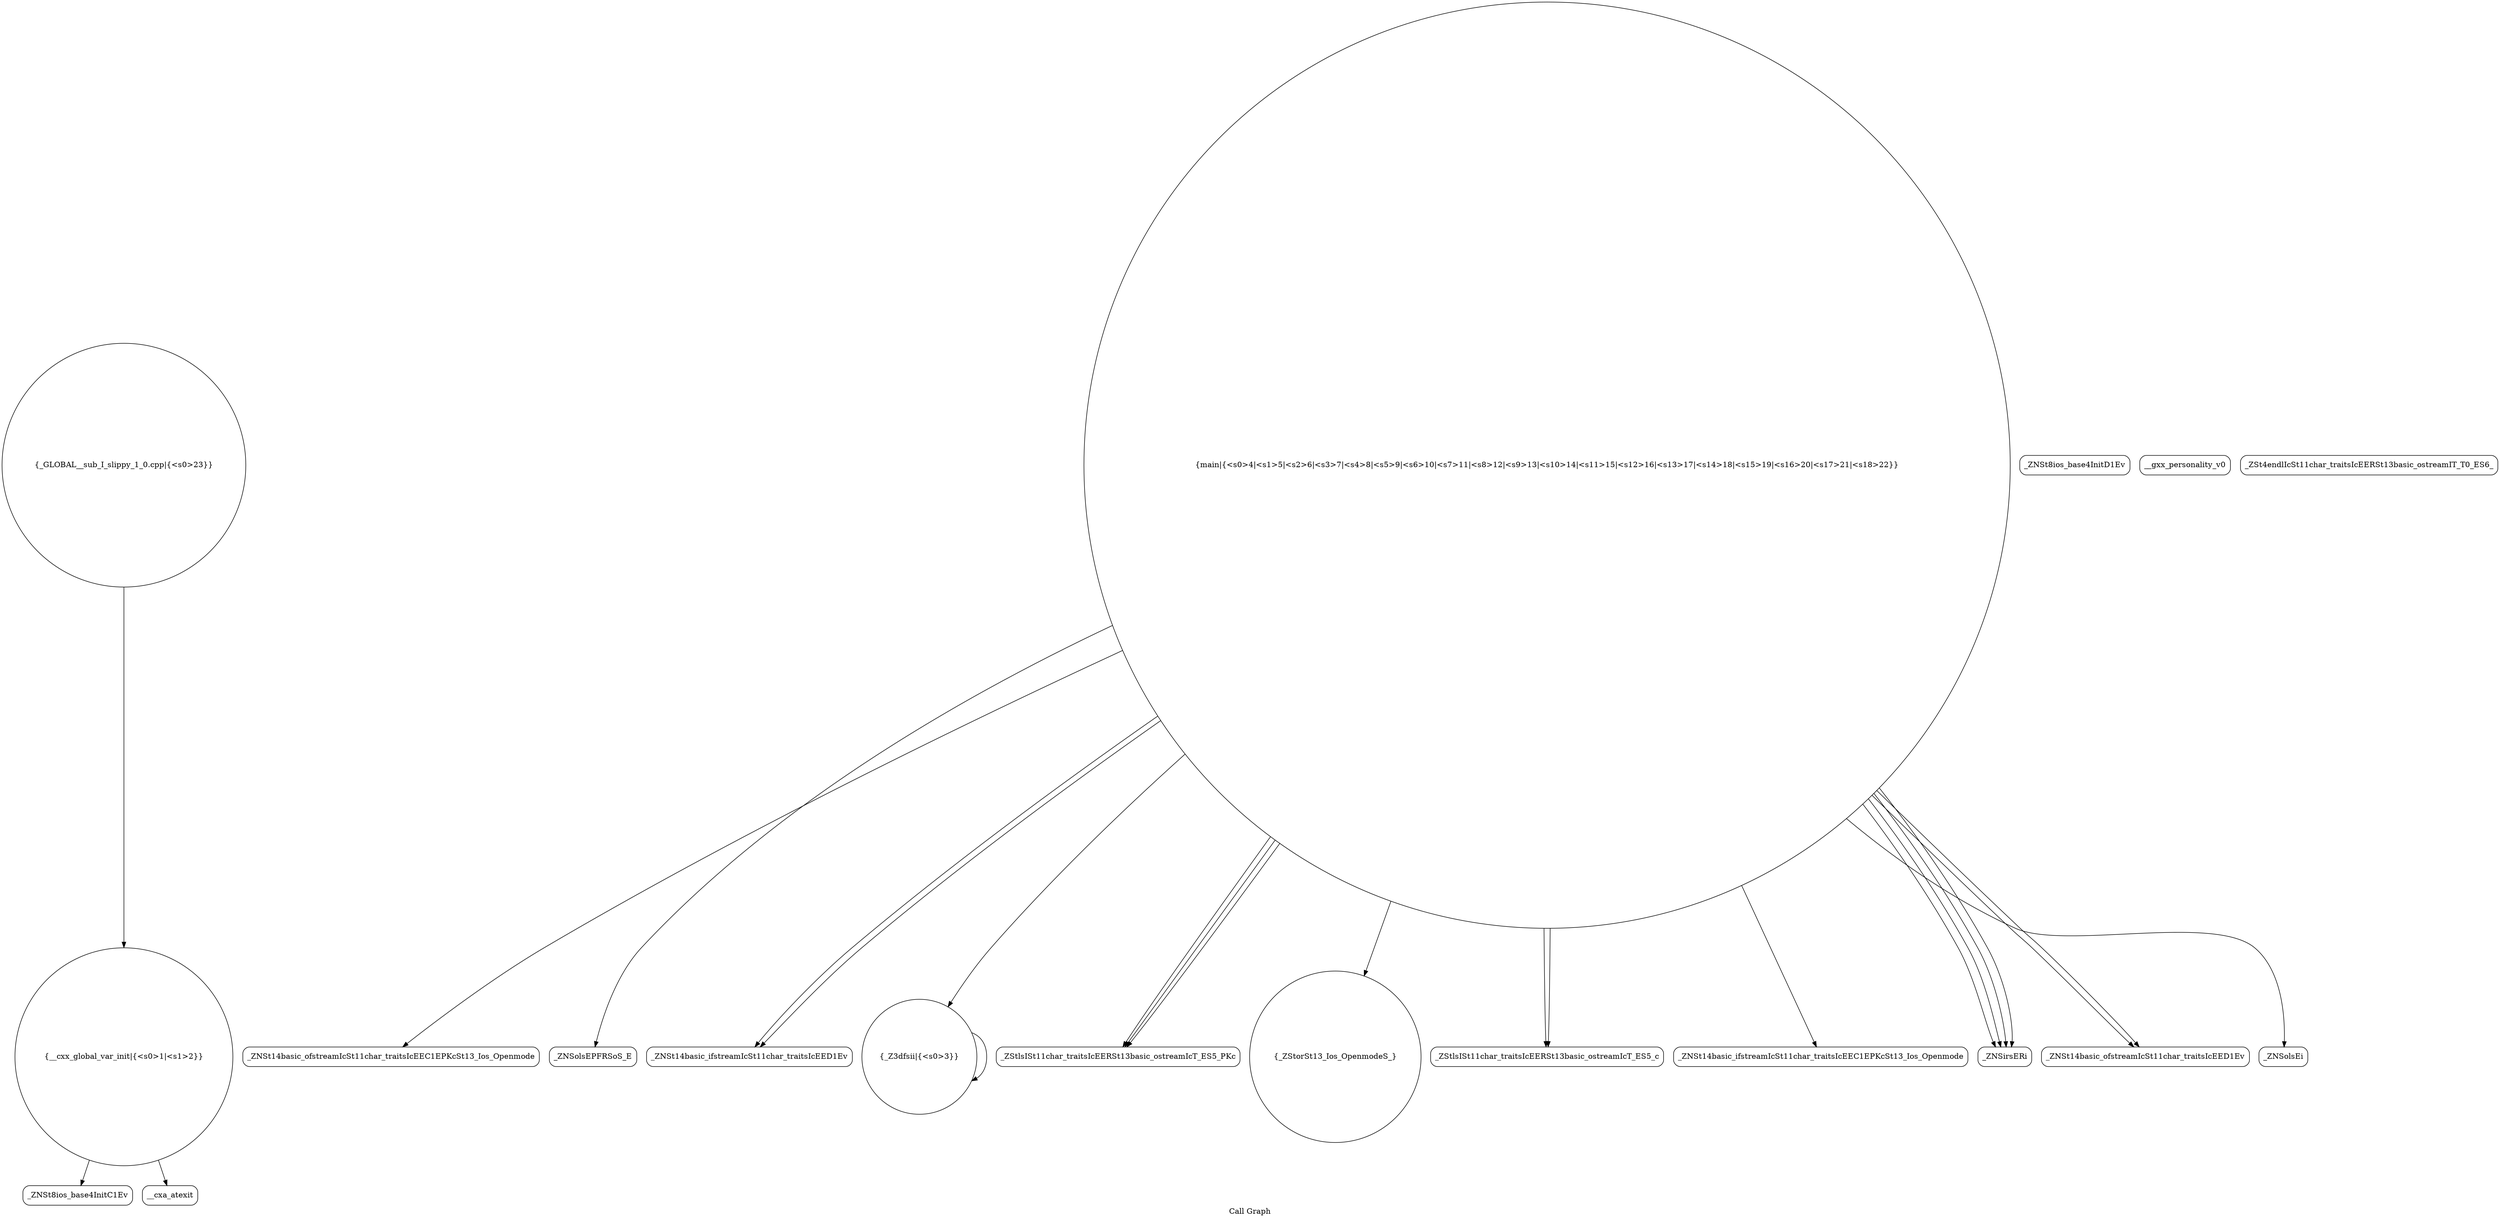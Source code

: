 digraph "Call Graph" {
	label="Call Graph";

	Node0x55e8f9b2ced0 [shape=record,shape=circle,label="{__cxx_global_var_init|{<s0>1|<s1>2}}"];
	Node0x55e8f9b2ced0:s0 -> Node0x55e8f9b2d360[color=black];
	Node0x55e8f9b2ced0:s1 -> Node0x55e8f9b2d460[color=black];
	Node0x55e8f9b2d660 [shape=record,shape=Mrecord,label="{_ZNSt14basic_ofstreamIcSt11char_traitsIcEEC1EPKcSt13_Ios_Openmode}"];
	Node0x55e8f9b2d9e0 [shape=record,shape=Mrecord,label="{_ZNSolsEPFRSoS_E}"];
	Node0x55e8f9b2d3e0 [shape=record,shape=Mrecord,label="{_ZNSt8ios_base4InitD1Ev}"];
	Node0x55e8f9b2d760 [shape=record,shape=Mrecord,label="{__gxx_personality_v0}"];
	Node0x55e8f9b2dae0 [shape=record,shape=Mrecord,label="{_ZNSt14basic_ifstreamIcSt11char_traitsIcEED1Ev}"];
	Node0x55e8f9b2d4e0 [shape=record,shape=circle,label="{_Z3dfsii|{<s0>3}}"];
	Node0x55e8f9b2d4e0:s0 -> Node0x55e8f9b2d4e0[color=black];
	Node0x55e8f9b2d860 [shape=record,shape=Mrecord,label="{_ZStlsISt11char_traitsIcEERSt13basic_ostreamIcT_ES5_PKc}"];
	Node0x55e8f9b2dbe0 [shape=record,shape=circle,label="{_GLOBAL__sub_I_slippy_1_0.cpp|{<s0>23}}"];
	Node0x55e8f9b2dbe0:s0 -> Node0x55e8f9b2ced0[color=black];
	Node0x55e8f9b2d5e0 [shape=record,shape=circle,label="{_ZStorSt13_Ios_OpenmodeS_}"];
	Node0x55e8f9b2d960 [shape=record,shape=Mrecord,label="{_ZStlsISt11char_traitsIcEERSt13basic_ostreamIcT_ES5_c}"];
	Node0x55e8f9b2d360 [shape=record,shape=Mrecord,label="{_ZNSt8ios_base4InitC1Ev}"];
	Node0x55e8f9b2d6e0 [shape=record,shape=Mrecord,label="{_ZNSt14basic_ifstreamIcSt11char_traitsIcEEC1EPKcSt13_Ios_Openmode}"];
	Node0x55e8f9b2da60 [shape=record,shape=Mrecord,label="{_ZSt4endlIcSt11char_traitsIcEERSt13basic_ostreamIT_T0_ES6_}"];
	Node0x55e8f9b2d460 [shape=record,shape=Mrecord,label="{__cxa_atexit}"];
	Node0x55e8f9b2d7e0 [shape=record,shape=Mrecord,label="{_ZNSirsERi}"];
	Node0x55e8f9b2db60 [shape=record,shape=Mrecord,label="{_ZNSt14basic_ofstreamIcSt11char_traitsIcEED1Ev}"];
	Node0x55e8f9b2d560 [shape=record,shape=circle,label="{main|{<s0>4|<s1>5|<s2>6|<s3>7|<s4>8|<s5>9|<s6>10|<s7>11|<s8>12|<s9>13|<s10>14|<s11>15|<s12>16|<s13>17|<s14>18|<s15>19|<s16>20|<s17>21|<s18>22}}"];
	Node0x55e8f9b2d560:s0 -> Node0x55e8f9b2d5e0[color=black];
	Node0x55e8f9b2d560:s1 -> Node0x55e8f9b2d660[color=black];
	Node0x55e8f9b2d560:s2 -> Node0x55e8f9b2d6e0[color=black];
	Node0x55e8f9b2d560:s3 -> Node0x55e8f9b2d7e0[color=black];
	Node0x55e8f9b2d560:s4 -> Node0x55e8f9b2d7e0[color=black];
	Node0x55e8f9b2d560:s5 -> Node0x55e8f9b2d7e0[color=black];
	Node0x55e8f9b2d560:s6 -> Node0x55e8f9b2d7e0[color=black];
	Node0x55e8f9b2d560:s7 -> Node0x55e8f9b2dae0[color=black];
	Node0x55e8f9b2d560:s8 -> Node0x55e8f9b2d4e0[color=black];
	Node0x55e8f9b2d560:s9 -> Node0x55e8f9b2d860[color=black];
	Node0x55e8f9b2d560:s10 -> Node0x55e8f9b2d8e0[color=black];
	Node0x55e8f9b2d560:s11 -> Node0x55e8f9b2d860[color=black];
	Node0x55e8f9b2d560:s12 -> Node0x55e8f9b2d960[color=black];
	Node0x55e8f9b2d560:s13 -> Node0x55e8f9b2d860[color=black];
	Node0x55e8f9b2d560:s14 -> Node0x55e8f9b2d960[color=black];
	Node0x55e8f9b2d560:s15 -> Node0x55e8f9b2d9e0[color=black];
	Node0x55e8f9b2d560:s16 -> Node0x55e8f9b2dae0[color=black];
	Node0x55e8f9b2d560:s17 -> Node0x55e8f9b2db60[color=black];
	Node0x55e8f9b2d560:s18 -> Node0x55e8f9b2db60[color=black];
	Node0x55e8f9b2d8e0 [shape=record,shape=Mrecord,label="{_ZNSolsEi}"];
}
